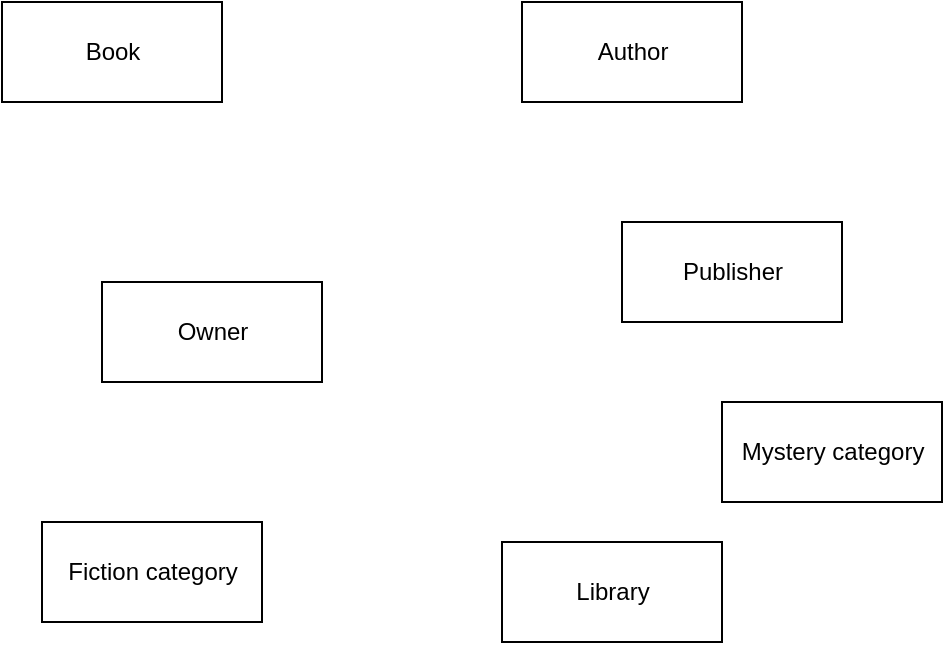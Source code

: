 <mxfile version="13.8.0" type="github">
  <diagram id="C5RBs43oDa-KdzZeNtuy" name="Page-1">
    <mxGraphModel dx="1038" dy="523" grid="1" gridSize="10" guides="1" tooltips="1" connect="1" arrows="1" fold="1" page="1" pageScale="1" pageWidth="827" pageHeight="1169" math="0" shadow="0">
      <root>
        <mxCell id="WIyWlLk6GJQsqaUBKTNV-0" />
        <mxCell id="WIyWlLk6GJQsqaUBKTNV-1" parent="WIyWlLk6GJQsqaUBKTNV-0" />
        <mxCell id="c8wss8SQDWKllFnI6ewx-0" value="Book" style="html=1;" vertex="1" parent="WIyWlLk6GJQsqaUBKTNV-1">
          <mxGeometry x="180" y="140" width="110" height="50" as="geometry" />
        </mxCell>
        <mxCell id="c8wss8SQDWKllFnI6ewx-1" value="Author" style="html=1;" vertex="1" parent="WIyWlLk6GJQsqaUBKTNV-1">
          <mxGeometry x="440" y="140" width="110" height="50" as="geometry" />
        </mxCell>
        <mxCell id="c8wss8SQDWKllFnI6ewx-2" value="Owner" style="html=1;" vertex="1" parent="WIyWlLk6GJQsqaUBKTNV-1">
          <mxGeometry x="230" y="280" width="110" height="50" as="geometry" />
        </mxCell>
        <mxCell id="c8wss8SQDWKllFnI6ewx-3" value="Publisher" style="html=1;" vertex="1" parent="WIyWlLk6GJQsqaUBKTNV-1">
          <mxGeometry x="490" y="250" width="110" height="50" as="geometry" />
        </mxCell>
        <mxCell id="c8wss8SQDWKllFnI6ewx-4" value="Library" style="html=1;" vertex="1" parent="WIyWlLk6GJQsqaUBKTNV-1">
          <mxGeometry x="430" y="410" width="110" height="50" as="geometry" />
        </mxCell>
        <mxCell id="c8wss8SQDWKllFnI6ewx-5" value="Fiction category" style="html=1;" vertex="1" parent="WIyWlLk6GJQsqaUBKTNV-1">
          <mxGeometry x="200" y="400" width="110" height="50" as="geometry" />
        </mxCell>
        <mxCell id="c8wss8SQDWKllFnI6ewx-6" value="Mystery category" style="html=1;" vertex="1" parent="WIyWlLk6GJQsqaUBKTNV-1">
          <mxGeometry x="540" y="340" width="110" height="50" as="geometry" />
        </mxCell>
      </root>
    </mxGraphModel>
  </diagram>
</mxfile>
